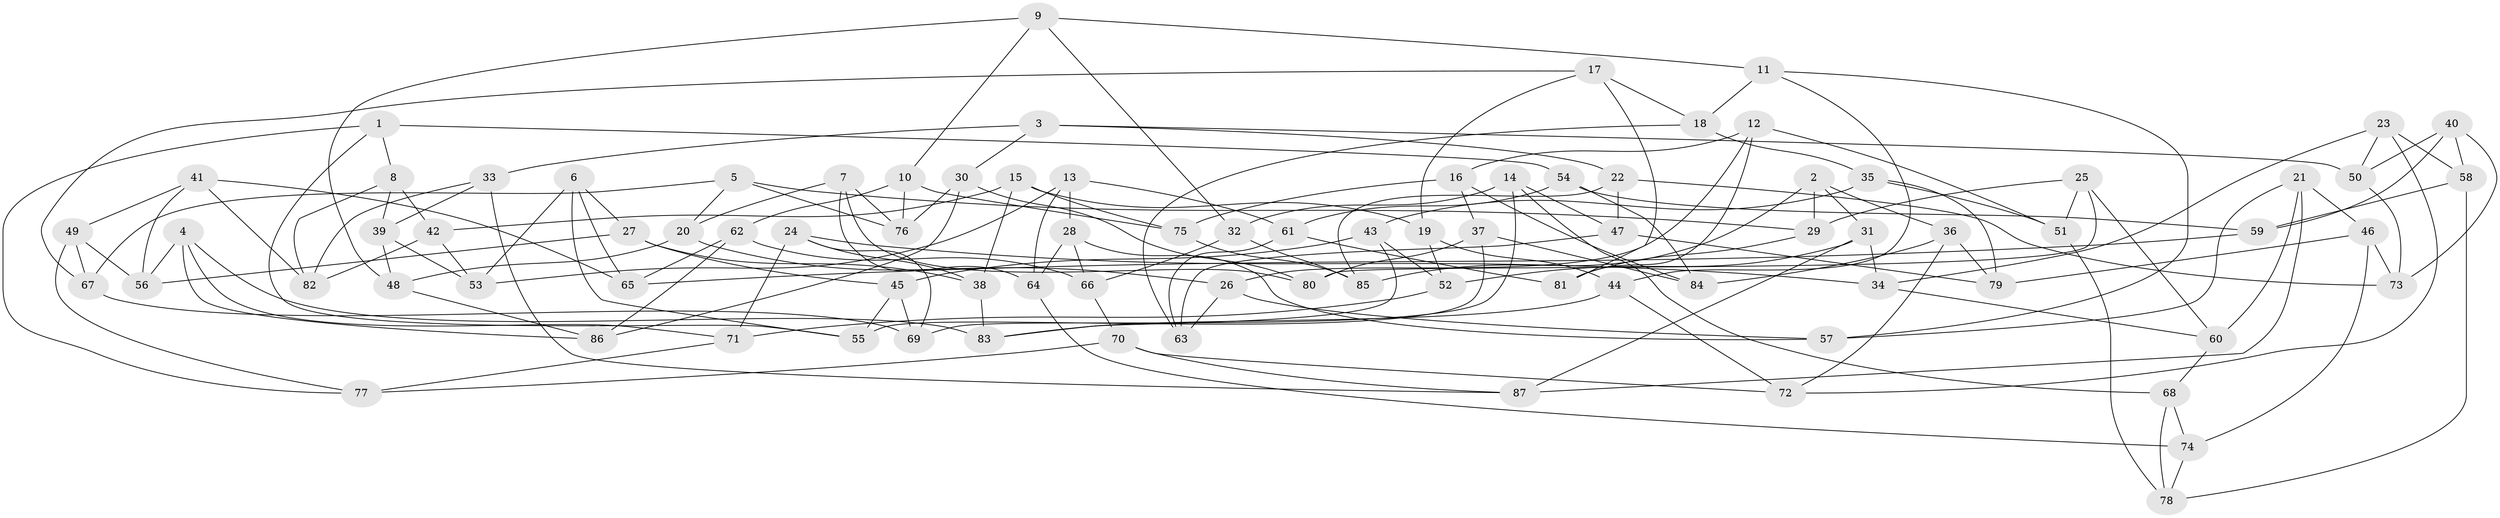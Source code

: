 // coarse degree distribution, {4: 0.6333333333333333, 5: 0.18333333333333332, 3: 0.1, 6: 0.03333333333333333, 8: 0.03333333333333333, 11: 0.016666666666666666}
// Generated by graph-tools (version 1.1) at 2025/02/03/04/25 22:02:37]
// undirected, 87 vertices, 174 edges
graph export_dot {
graph [start="1"]
  node [color=gray90,style=filled];
  1;
  2;
  3;
  4;
  5;
  6;
  7;
  8;
  9;
  10;
  11;
  12;
  13;
  14;
  15;
  16;
  17;
  18;
  19;
  20;
  21;
  22;
  23;
  24;
  25;
  26;
  27;
  28;
  29;
  30;
  31;
  32;
  33;
  34;
  35;
  36;
  37;
  38;
  39;
  40;
  41;
  42;
  43;
  44;
  45;
  46;
  47;
  48;
  49;
  50;
  51;
  52;
  53;
  54;
  55;
  56;
  57;
  58;
  59;
  60;
  61;
  62;
  63;
  64;
  65;
  66;
  67;
  68;
  69;
  70;
  71;
  72;
  73;
  74;
  75;
  76;
  77;
  78;
  79;
  80;
  81;
  82;
  83;
  84;
  85;
  86;
  87;
  1 -- 54;
  1 -- 77;
  1 -- 8;
  1 -- 55;
  2 -- 29;
  2 -- 36;
  2 -- 85;
  2 -- 31;
  3 -- 33;
  3 -- 30;
  3 -- 50;
  3 -- 22;
  4 -- 86;
  4 -- 71;
  4 -- 83;
  4 -- 56;
  5 -- 67;
  5 -- 76;
  5 -- 29;
  5 -- 20;
  6 -- 27;
  6 -- 53;
  6 -- 55;
  6 -- 65;
  7 -- 20;
  7 -- 64;
  7 -- 76;
  7 -- 80;
  8 -- 82;
  8 -- 42;
  8 -- 39;
  9 -- 11;
  9 -- 10;
  9 -- 32;
  9 -- 48;
  10 -- 75;
  10 -- 76;
  10 -- 62;
  11 -- 57;
  11 -- 44;
  11 -- 18;
  12 -- 26;
  12 -- 81;
  12 -- 51;
  12 -- 16;
  13 -- 64;
  13 -- 53;
  13 -- 28;
  13 -- 61;
  14 -- 69;
  14 -- 32;
  14 -- 47;
  14 -- 68;
  15 -- 75;
  15 -- 19;
  15 -- 42;
  15 -- 38;
  16 -- 75;
  16 -- 37;
  16 -- 84;
  17 -- 81;
  17 -- 67;
  17 -- 18;
  17 -- 19;
  18 -- 35;
  18 -- 63;
  19 -- 44;
  19 -- 52;
  20 -- 48;
  20 -- 26;
  21 -- 57;
  21 -- 87;
  21 -- 46;
  21 -- 60;
  22 -- 47;
  22 -- 85;
  22 -- 73;
  23 -- 34;
  23 -- 58;
  23 -- 72;
  23 -- 50;
  24 -- 34;
  24 -- 38;
  24 -- 71;
  24 -- 69;
  25 -- 51;
  25 -- 60;
  25 -- 29;
  25 -- 80;
  26 -- 63;
  26 -- 57;
  27 -- 56;
  27 -- 45;
  27 -- 38;
  28 -- 57;
  28 -- 66;
  28 -- 64;
  29 -- 81;
  30 -- 80;
  30 -- 86;
  30 -- 76;
  31 -- 34;
  31 -- 52;
  31 -- 87;
  32 -- 66;
  32 -- 85;
  33 -- 82;
  33 -- 87;
  33 -- 39;
  34 -- 60;
  35 -- 51;
  35 -- 79;
  35 -- 43;
  36 -- 79;
  36 -- 84;
  36 -- 72;
  37 -- 80;
  37 -- 55;
  37 -- 84;
  38 -- 83;
  39 -- 53;
  39 -- 48;
  40 -- 58;
  40 -- 50;
  40 -- 59;
  40 -- 73;
  41 -- 56;
  41 -- 65;
  41 -- 49;
  41 -- 82;
  42 -- 53;
  42 -- 82;
  43 -- 83;
  43 -- 52;
  43 -- 45;
  44 -- 72;
  44 -- 83;
  45 -- 55;
  45 -- 69;
  46 -- 79;
  46 -- 73;
  46 -- 74;
  47 -- 63;
  47 -- 79;
  48 -- 86;
  49 -- 67;
  49 -- 56;
  49 -- 77;
  50 -- 73;
  51 -- 78;
  52 -- 71;
  54 -- 59;
  54 -- 61;
  54 -- 84;
  58 -- 78;
  58 -- 59;
  59 -- 65;
  60 -- 68;
  61 -- 81;
  61 -- 63;
  62 -- 65;
  62 -- 66;
  62 -- 86;
  64 -- 74;
  66 -- 70;
  67 -- 69;
  68 -- 74;
  68 -- 78;
  70 -- 77;
  70 -- 72;
  70 -- 87;
  71 -- 77;
  74 -- 78;
  75 -- 85;
}
